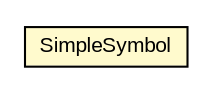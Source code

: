 #!/usr/local/bin/dot
#
# Class diagram 
# Generated by UMLGraph version R5_6-24-gf6e263 (http://www.umlgraph.org/)
#

digraph G {
	edge [fontname="arial",fontsize=10,labelfontname="arial",labelfontsize=10];
	node [fontname="arial",fontsize=10,shape=plaintext];
	nodesep=0.25;
	ranksep=0.5;
	// org.osmdroid.samplefragments.milstd2525.SimpleSymbol
	c253737 [label=<<table title="org.osmdroid.samplefragments.milstd2525.SimpleSymbol" border="0" cellborder="1" cellspacing="0" cellpadding="2" port="p" bgcolor="lemonChiffon" href="./SimpleSymbol.html">
		<tr><td><table border="0" cellspacing="0" cellpadding="1">
<tr><td align="center" balign="center"> SimpleSymbol </td></tr>
		</table></td></tr>
		</table>>, URL="./SimpleSymbol.html", fontname="arial", fontcolor="black", fontsize=10.0];
}

